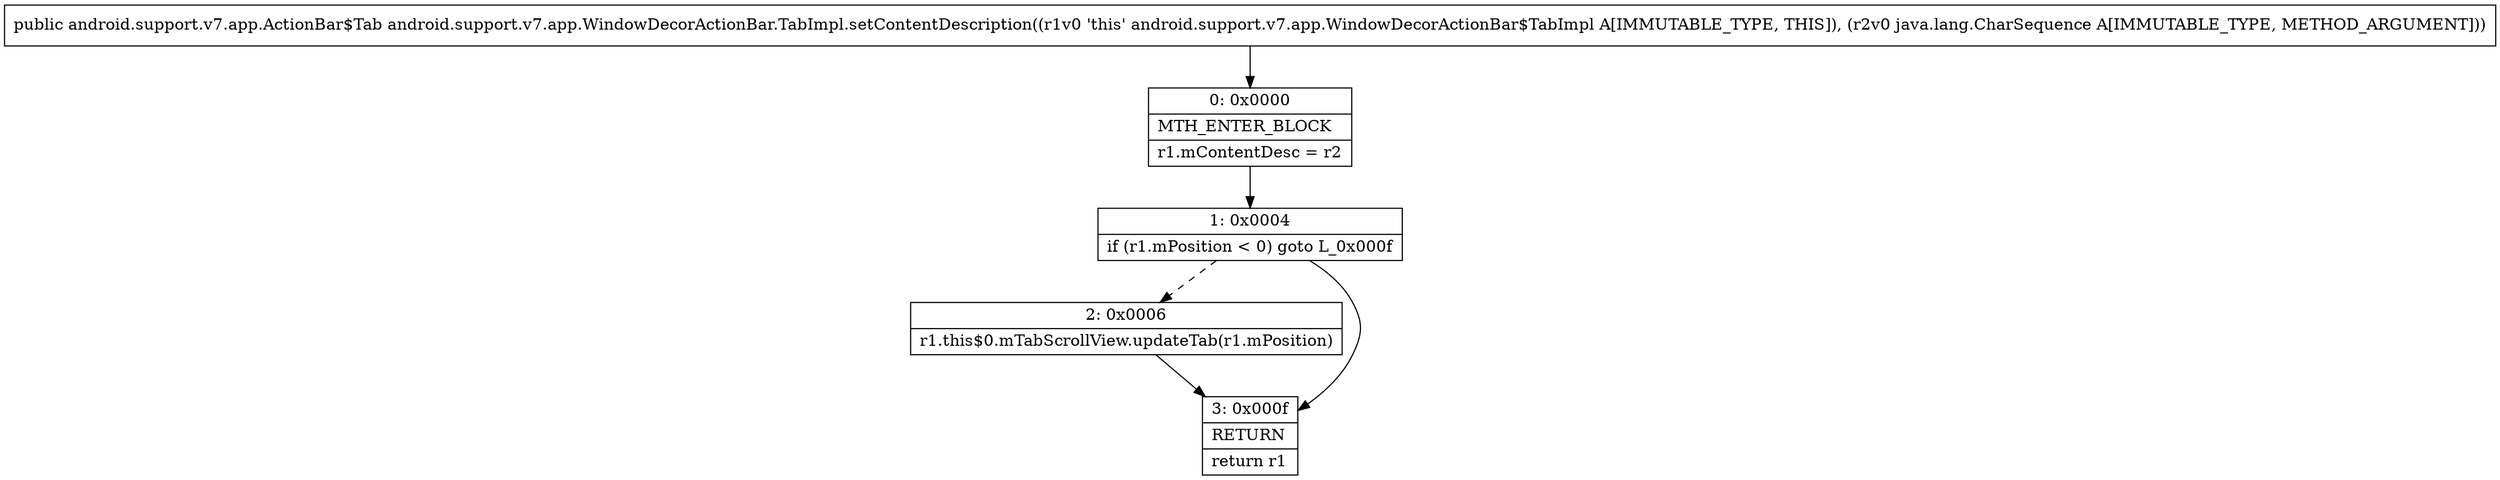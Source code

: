 digraph "CFG forandroid.support.v7.app.WindowDecorActionBar.TabImpl.setContentDescription(Ljava\/lang\/CharSequence;)Landroid\/support\/v7\/app\/ActionBar$Tab;" {
Node_0 [shape=record,label="{0\:\ 0x0000|MTH_ENTER_BLOCK\l|r1.mContentDesc = r2\l}"];
Node_1 [shape=record,label="{1\:\ 0x0004|if (r1.mPosition \< 0) goto L_0x000f\l}"];
Node_2 [shape=record,label="{2\:\ 0x0006|r1.this$0.mTabScrollView.updateTab(r1.mPosition)\l}"];
Node_3 [shape=record,label="{3\:\ 0x000f|RETURN\l|return r1\l}"];
MethodNode[shape=record,label="{public android.support.v7.app.ActionBar$Tab android.support.v7.app.WindowDecorActionBar.TabImpl.setContentDescription((r1v0 'this' android.support.v7.app.WindowDecorActionBar$TabImpl A[IMMUTABLE_TYPE, THIS]), (r2v0 java.lang.CharSequence A[IMMUTABLE_TYPE, METHOD_ARGUMENT])) }"];
MethodNode -> Node_0;
Node_0 -> Node_1;
Node_1 -> Node_2[style=dashed];
Node_1 -> Node_3;
Node_2 -> Node_3;
}


